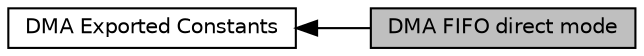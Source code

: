 digraph "DMA FIFO direct mode"
{
  edge [fontname="Helvetica",fontsize="10",labelfontname="Helvetica",labelfontsize="10"];
  node [fontname="Helvetica",fontsize="10",shape=box];
  rankdir=LR;
  Node2 [label="DMA Exported Constants",height=0.2,width=0.4,color="black", fillcolor="white", style="filled",URL="$group___d_m_a___exported___constants.html",tooltip="DMA Exported constants."];
  Node1 [label="DMA FIFO direct mode",height=0.2,width=0.4,color="black", fillcolor="grey75", style="filled", fontcolor="black",tooltip="DMA FIFO direct mode."];
  Node2->Node1 [shape=plaintext, dir="back", style="solid"];
}
